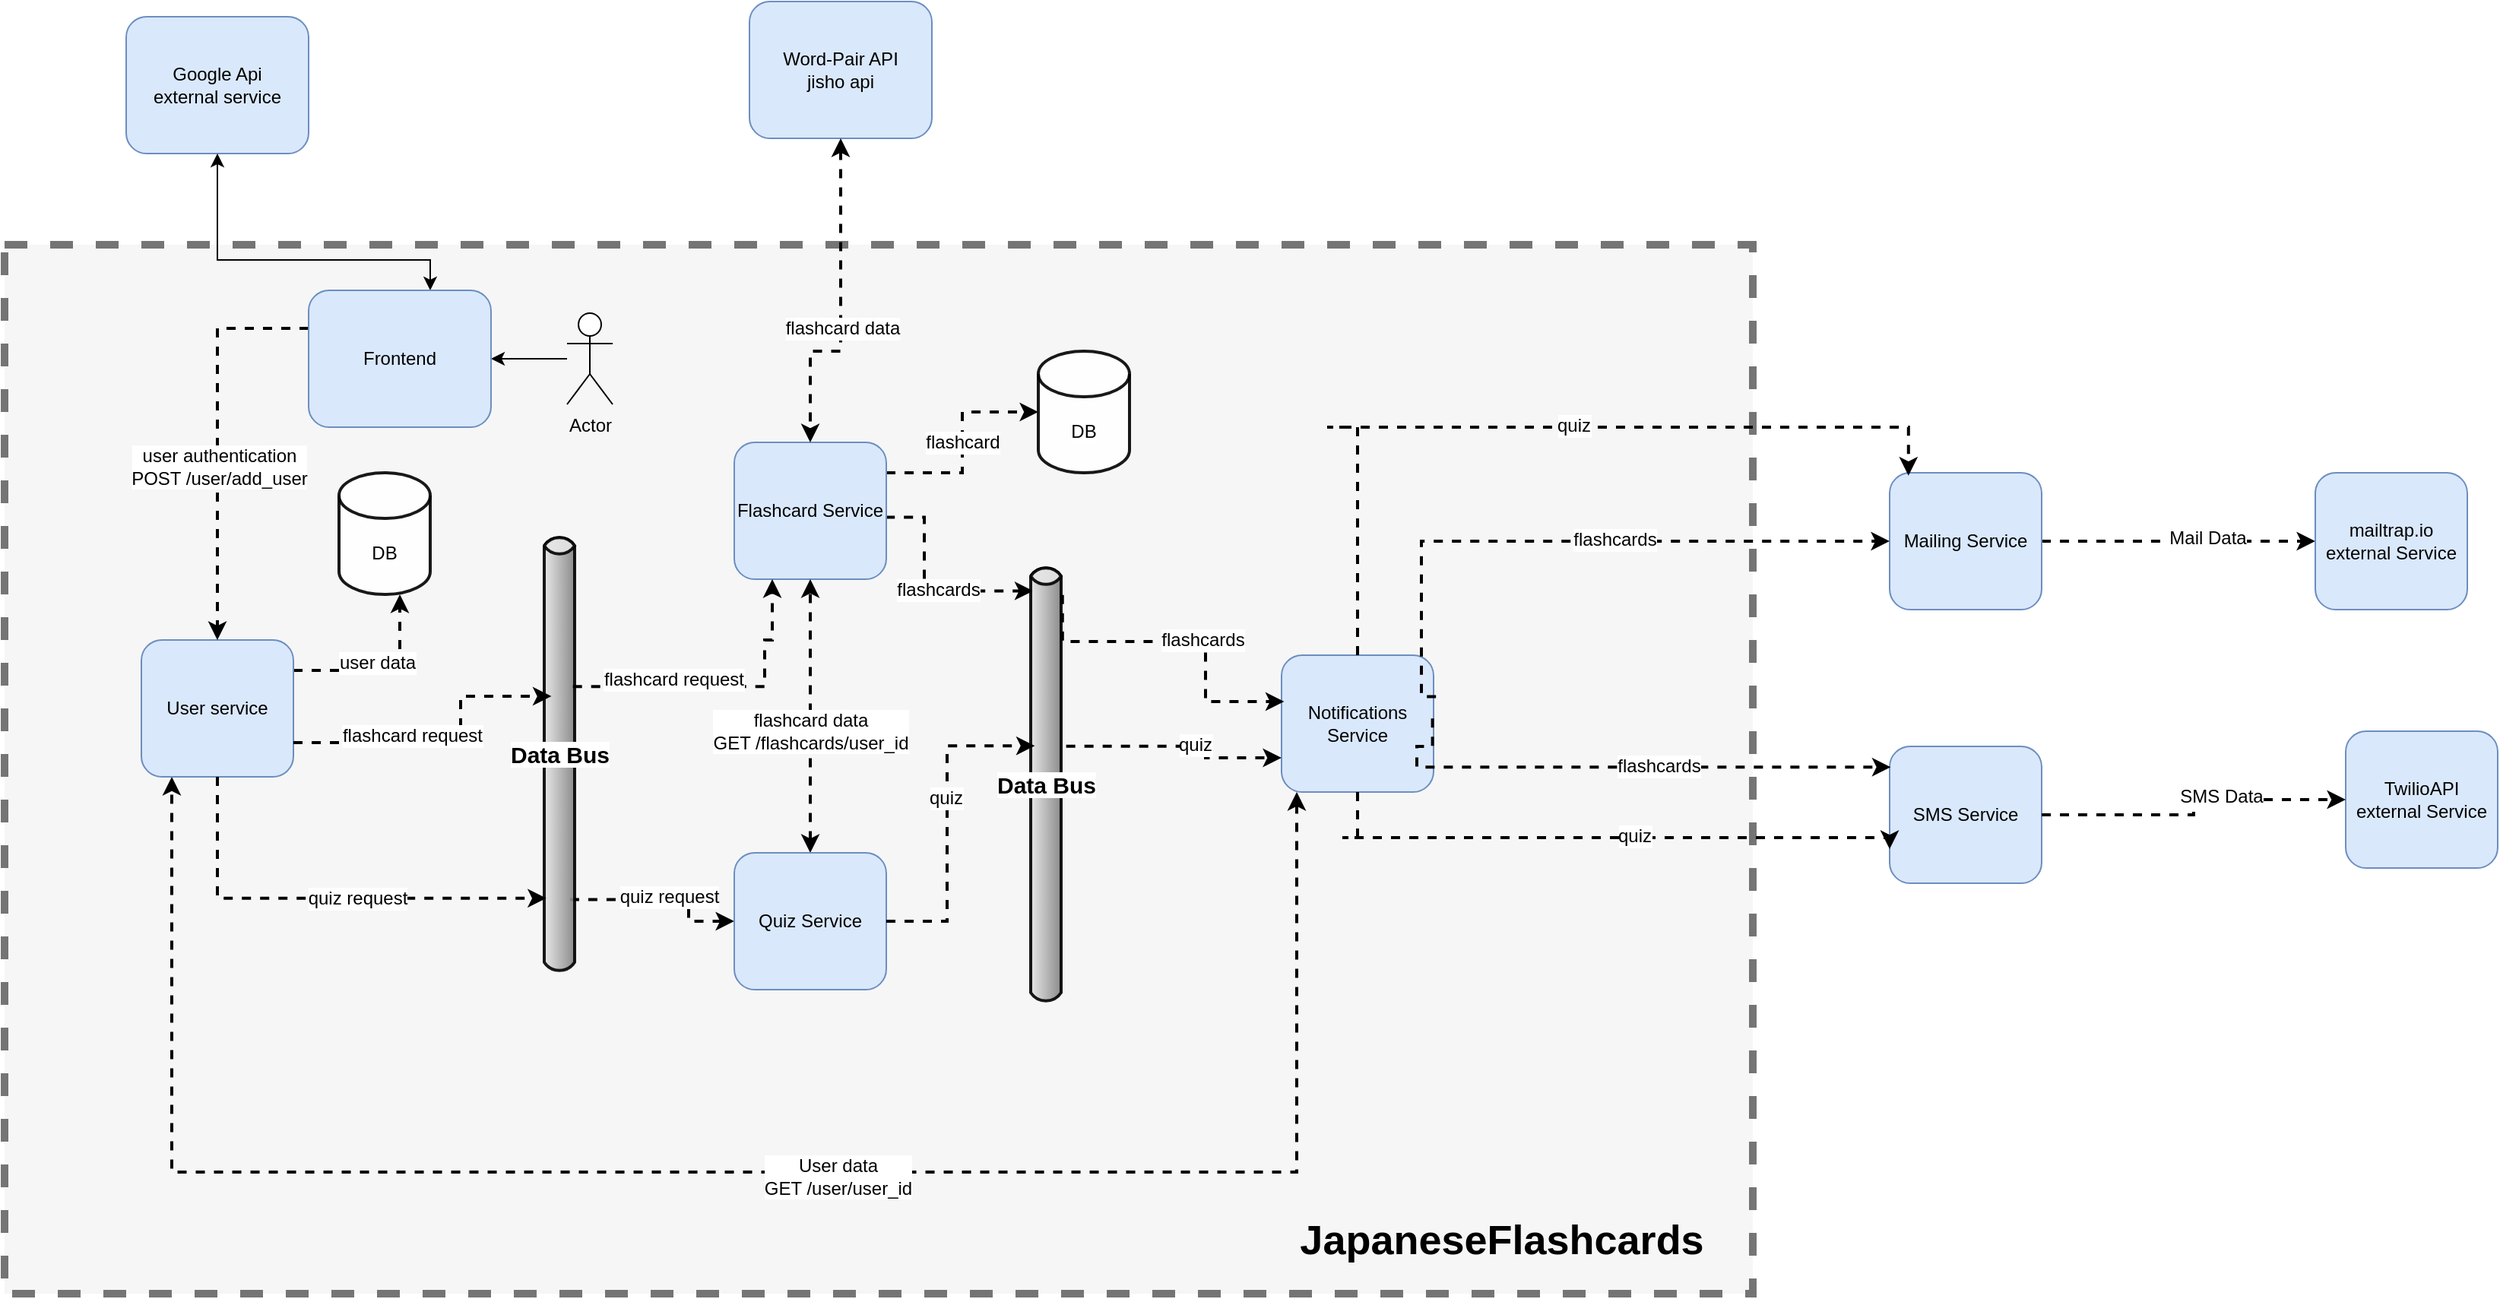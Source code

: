 <mxfile version="21.2.9" type="github">
  <diagram name="Strona-1" id="qNx4Vo9OEQgFnjw6Yuvv">
    <mxGraphModel dx="2227" dy="1901" grid="1" gridSize="10" guides="1" tooltips="1" connect="1" arrows="1" fold="1" page="1" pageScale="1" pageWidth="827" pageHeight="1169" math="0" shadow="0">
      <root>
        <mxCell id="0" />
        <mxCell id="1" parent="0" />
        <mxCell id="8A6HDWLpWTsLfJZ5176h-63" value="" style="rounded=0;whiteSpace=wrap;html=1;labelBackgroundColor=#FFFFFF;labelBorderColor=none;strokeWidth=5;fontSize=12;opacity=90;dashed=1;fillColor=#f5f5f5;fontColor=#333333;strokeColor=#666666;" parent="1" vertex="1">
          <mxGeometry x="-240" y="20" width="1150" height="690" as="geometry" />
        </mxCell>
        <mxCell id="1Hv8KscxXUp_irzJuSxH-4" style="edgeStyle=orthogonalEdgeStyle;rounded=0;orthogonalLoop=1;jettySize=auto;html=1;dashed=1;strokeWidth=2;exitX=0.996;exitY=0.547;exitDx=0;exitDy=0;exitPerimeter=0;entryX=0.936;entryY=0.426;entryDx=0;entryDy=0;entryPerimeter=0;" parent="1" source="8A6HDWLpWTsLfJZ5176h-1" target="8A6HDWLpWTsLfJZ5176h-25" edge="1">
          <mxGeometry relative="1" as="geometry">
            <mxPoint x="260" y="310" as="sourcePoint" />
            <mxPoint x="414" y="315" as="targetPoint" />
          </mxGeometry>
        </mxCell>
        <mxCell id="8A6HDWLpWTsLfJZ5176h-28" value="flashcards" style="edgeLabel;html=1;align=center;verticalAlign=middle;resizable=0;points=[];fontSize=12;" parent="1Hv8KscxXUp_irzJuSxH-4" vertex="1" connectable="0">
          <mxGeometry x="0.135" y="1" relative="1" as="geometry">
            <mxPoint as="offset" />
          </mxGeometry>
        </mxCell>
        <mxCell id="8A6HDWLpWTsLfJZ5176h-94" value="flashcard" style="edgeStyle=orthogonalEdgeStyle;rounded=0;orthogonalLoop=1;jettySize=auto;html=1;dashed=1;strokeWidth=2;fontSize=12;fontColor=#000000;startArrow=none;startFill=0;endArrow=classic;endFill=1;" parent="1" source="8A6HDWLpWTsLfJZ5176h-1" target="8A6HDWLpWTsLfJZ5176h-93" edge="1">
          <mxGeometry relative="1" as="geometry">
            <Array as="points">
              <mxPoint x="390" y="170" />
              <mxPoint x="390" y="130" />
            </Array>
          </mxGeometry>
        </mxCell>
        <mxCell id="8A6HDWLpWTsLfJZ5176h-1" value="Flashcard Service" style="rounded=1;whiteSpace=wrap;html=1;strokeWidth=1;fillColor=#dae8fc;strokeColor=#6c8ebf;" parent="1" vertex="1">
          <mxGeometry x="240" y="150" width="100" height="90" as="geometry" />
        </mxCell>
        <mxCell id="8A6HDWLpWTsLfJZ5176h-91" style="edgeStyle=orthogonalEdgeStyle;rounded=0;orthogonalLoop=1;jettySize=auto;html=1;dashed=1;strokeWidth=2;fontSize=12;fontColor=#000000;startArrow=classic;startFill=1;endArrow=classic;endFill=1;" parent="1" source="8A6HDWLpWTsLfJZ5176h-3" target="8A6HDWLpWTsLfJZ5176h-41" edge="1">
          <mxGeometry relative="1" as="geometry">
            <Array as="points">
              <mxPoint x="610" y="630" />
              <mxPoint x="-130" y="630" />
            </Array>
          </mxGeometry>
        </mxCell>
        <mxCell id="8A6HDWLpWTsLfJZ5176h-92" value="User data&lt;br&gt;GET /user/user_id" style="edgeLabel;html=1;align=center;verticalAlign=middle;resizable=0;points=[];fontSize=12;fontColor=#000000;" parent="8A6HDWLpWTsLfJZ5176h-91" vertex="1" connectable="0">
          <mxGeometry x="-0.116" y="3" relative="1" as="geometry">
            <mxPoint as="offset" />
          </mxGeometry>
        </mxCell>
        <mxCell id="8A6HDWLpWTsLfJZ5176h-3" value="Notifications Service" style="rounded=1;whiteSpace=wrap;html=1;strokeWidth=1;fillColor=#dae8fc;strokeColor=#6c8ebf;" parent="1" vertex="1">
          <mxGeometry x="600" y="290" width="100" height="90" as="geometry" />
        </mxCell>
        <mxCell id="8A6HDWLpWTsLfJZ5176h-25" value="&lt;b&gt;&lt;font style=&quot;background-color: rgb(255, 255, 255); font-size: 15px;&quot;&gt;Data Bus&lt;/font&gt;&lt;/b&gt;" style="strokeWidth=2;strokeColor=#000000;dashed=0;align=center;html=1;fontSize=8;shape=mxgraph.eip.messageChannel;direction=north;labelBorderColor=none;labelBackgroundColor=none;gradientColor=none;perimeterSpacing=1;opacity=90;" parent="1" vertex="1">
          <mxGeometry x="390" y="230" width="110" height="290" as="geometry" />
        </mxCell>
        <mxCell id="8A6HDWLpWTsLfJZ5176h-29" style="edgeStyle=orthogonalEdgeStyle;rounded=0;orthogonalLoop=1;jettySize=auto;html=1;dashed=1;strokeWidth=2;exitX=0.927;exitY=0.597;exitDx=0;exitDy=0;exitPerimeter=0;entryX=0.017;entryY=0.339;entryDx=0;entryDy=0;entryPerimeter=0;" parent="1" source="8A6HDWLpWTsLfJZ5176h-25" target="8A6HDWLpWTsLfJZ5176h-3" edge="1">
          <mxGeometry relative="1" as="geometry">
            <mxPoint x="470" y="288" as="sourcePoint" />
            <mxPoint x="629" y="290" as="targetPoint" />
            <Array as="points">
              <mxPoint x="456" y="281" />
              <mxPoint x="550" y="281" />
              <mxPoint x="550" y="321" />
            </Array>
          </mxGeometry>
        </mxCell>
        <mxCell id="8A6HDWLpWTsLfJZ5176h-30" value="flashcards" style="edgeLabel;html=1;align=center;verticalAlign=middle;resizable=0;points=[];fontSize=12;" parent="8A6HDWLpWTsLfJZ5176h-29" vertex="1" connectable="0">
          <mxGeometry x="0.135" y="1" relative="1" as="geometry">
            <mxPoint as="offset" />
          </mxGeometry>
        </mxCell>
        <mxCell id="8A6HDWLpWTsLfJZ5176h-64" style="edgeStyle=orthogonalEdgeStyle;rounded=0;orthogonalLoop=1;jettySize=auto;html=1;dashed=1;strokeWidth=2;fontSize=12;fontColor=#000000;startArrow=none;startFill=0;" parent="1" source="8A6HDWLpWTsLfJZ5176h-32" target="8A6HDWLpWTsLfJZ5176h-62" edge="1">
          <mxGeometry relative="1" as="geometry" />
        </mxCell>
        <mxCell id="8A6HDWLpWTsLfJZ5176h-65" value="Mail Data" style="edgeLabel;html=1;align=center;verticalAlign=middle;resizable=0;points=[];fontSize=12;fontColor=#000000;" parent="8A6HDWLpWTsLfJZ5176h-64" vertex="1" connectable="0">
          <mxGeometry x="0.212" y="2" relative="1" as="geometry">
            <mxPoint as="offset" />
          </mxGeometry>
        </mxCell>
        <mxCell id="8A6HDWLpWTsLfJZ5176h-32" value="Mailing Service" style="rounded=1;whiteSpace=wrap;html=1;strokeWidth=1;fillColor=#dae8fc;strokeColor=#6c8ebf;" parent="1" vertex="1">
          <mxGeometry x="1000" y="170" width="100" height="90" as="geometry" />
        </mxCell>
        <mxCell id="8A6HDWLpWTsLfJZ5176h-33" value="SMS Service" style="rounded=1;whiteSpace=wrap;html=1;strokeWidth=1;fillColor=#dae8fc;strokeColor=#6c8ebf;" parent="1" vertex="1">
          <mxGeometry x="1000" y="350" width="100" height="90" as="geometry" />
        </mxCell>
        <mxCell id="8A6HDWLpWTsLfJZ5176h-35" style="edgeStyle=orthogonalEdgeStyle;rounded=0;orthogonalLoop=1;jettySize=auto;html=1;dashed=1;strokeWidth=2;entryX=0;entryY=0.5;entryDx=0;entryDy=0;exitX=1.016;exitY=0.303;exitDx=0;exitDy=0;exitPerimeter=0;" parent="1" source="8A6HDWLpWTsLfJZ5176h-3" target="8A6HDWLpWTsLfJZ5176h-32" edge="1">
          <mxGeometry relative="1" as="geometry">
            <mxPoint x="680" y="288" as="sourcePoint" />
            <mxPoint x="819.97" y="290" as="targetPoint" />
            <Array as="points">
              <mxPoint x="692" y="215" />
            </Array>
          </mxGeometry>
        </mxCell>
        <mxCell id="8A6HDWLpWTsLfJZ5176h-36" value="flashcards" style="edgeLabel;html=1;align=center;verticalAlign=middle;resizable=0;points=[];fontSize=12;" parent="8A6HDWLpWTsLfJZ5176h-35" vertex="1" connectable="0">
          <mxGeometry x="0.135" y="1" relative="1" as="geometry">
            <mxPoint as="offset" />
          </mxGeometry>
        </mxCell>
        <mxCell id="8A6HDWLpWTsLfJZ5176h-38" style="edgeStyle=orthogonalEdgeStyle;rounded=0;orthogonalLoop=1;jettySize=auto;html=1;dashed=1;strokeWidth=2;entryX=0.007;entryY=0.151;entryDx=0;entryDy=0;exitX=0.993;exitY=0.462;exitDx=0;exitDy=0;exitPerimeter=0;entryPerimeter=0;" parent="1" source="8A6HDWLpWTsLfJZ5176h-3" target="8A6HDWLpWTsLfJZ5176h-33" edge="1">
          <mxGeometry relative="1" as="geometry">
            <mxPoint x="692" y="327" as="sourcePoint" />
            <mxPoint x="830" y="235" as="targetPoint" />
            <Array as="points">
              <mxPoint x="699" y="350" />
              <mxPoint x="689" y="350" />
              <mxPoint x="689" y="364" />
            </Array>
          </mxGeometry>
        </mxCell>
        <mxCell id="8A6HDWLpWTsLfJZ5176h-39" value="flashcards" style="edgeLabel;html=1;align=center;verticalAlign=middle;resizable=0;points=[];fontSize=12;" parent="8A6HDWLpWTsLfJZ5176h-38" vertex="1" connectable="0">
          <mxGeometry x="0.135" y="1" relative="1" as="geometry">
            <mxPoint as="offset" />
          </mxGeometry>
        </mxCell>
        <mxCell id="8A6HDWLpWTsLfJZ5176h-74" style="edgeStyle=orthogonalEdgeStyle;rounded=0;orthogonalLoop=1;jettySize=auto;html=1;dashed=1;strokeWidth=2;fontSize=12;fontColor=#000000;startArrow=none;startFill=0;" parent="1" source="8A6HDWLpWTsLfJZ5176h-41" target="8A6HDWLpWTsLfJZ5176h-73" edge="1">
          <mxGeometry relative="1" as="geometry">
            <Array as="points">
              <mxPoint x="20" y="300" />
            </Array>
          </mxGeometry>
        </mxCell>
        <mxCell id="8A6HDWLpWTsLfJZ5176h-75" value="user data" style="edgeLabel;html=1;align=center;verticalAlign=middle;resizable=0;points=[];fontSize=12;fontColor=#000000;" parent="8A6HDWLpWTsLfJZ5176h-74" vertex="1" connectable="0">
          <mxGeometry x="-0.433" y="5" relative="1" as="geometry">
            <mxPoint x="21" as="offset" />
          </mxGeometry>
        </mxCell>
        <mxCell id="8A6HDWLpWTsLfJZ5176h-41" value="User service" style="rounded=1;whiteSpace=wrap;html=1;strokeWidth=1;fillColor=#dae8fc;strokeColor=#6c8ebf;" parent="1" vertex="1">
          <mxGeometry x="-150" y="280" width="100" height="90" as="geometry" />
        </mxCell>
        <mxCell id="8A6HDWLpWTsLfJZ5176h-89" style="edgeStyle=orthogonalEdgeStyle;rounded=0;orthogonalLoop=1;jettySize=auto;html=1;entryX=0.172;entryY=0.561;entryDx=0;entryDy=0;entryPerimeter=0;dashed=1;strokeWidth=2;fontSize=12;fontColor=#000000;startArrow=classic;startFill=1;endArrow=none;endFill=0;" parent="1" source="8A6HDWLpWTsLfJZ5176h-47" target="8A6HDWLpWTsLfJZ5176h-79" edge="1">
          <mxGeometry relative="1" as="geometry" />
        </mxCell>
        <mxCell id="8A6HDWLpWTsLfJZ5176h-90" value="quiz request" style="edgeLabel;html=1;align=center;verticalAlign=middle;resizable=0;points=[];fontSize=12;fontColor=#000000;" parent="8A6HDWLpWTsLfJZ5176h-89" vertex="1" connectable="0">
          <mxGeometry x="-0.059" y="-2" relative="1" as="geometry">
            <mxPoint as="offset" />
          </mxGeometry>
        </mxCell>
        <mxCell id="8A6HDWLpWTsLfJZ5176h-96" style="edgeStyle=orthogonalEdgeStyle;rounded=0;orthogonalLoop=1;jettySize=auto;html=1;dashed=1;strokeWidth=2;fontSize=12;fontColor=#000000;startArrow=classic;startFill=1;endArrow=classic;endFill=1;" parent="1" source="8A6HDWLpWTsLfJZ5176h-47" target="8A6HDWLpWTsLfJZ5176h-1" edge="1">
          <mxGeometry relative="1" as="geometry" />
        </mxCell>
        <mxCell id="8A6HDWLpWTsLfJZ5176h-97" value="flashcard data&lt;br&gt;GET /flashcards/user_id" style="edgeLabel;html=1;align=center;verticalAlign=middle;resizable=0;points=[];fontSize=12;fontColor=#000000;" parent="8A6HDWLpWTsLfJZ5176h-96" vertex="1" connectable="0">
          <mxGeometry x="0.2" y="-1" relative="1" as="geometry">
            <mxPoint x="-1" y="28" as="offset" />
          </mxGeometry>
        </mxCell>
        <mxCell id="8A6HDWLpWTsLfJZ5176h-47" value="Quiz Service" style="rounded=1;whiteSpace=wrap;html=1;strokeWidth=1;fillColor=#dae8fc;strokeColor=#6c8ebf;" parent="1" vertex="1">
          <mxGeometry x="240" y="420" width="100" height="90" as="geometry" />
        </mxCell>
        <mxCell id="8A6HDWLpWTsLfJZ5176h-48" style="edgeStyle=orthogonalEdgeStyle;rounded=0;orthogonalLoop=1;jettySize=auto;html=1;dashed=1;strokeWidth=2;exitX=1;exitY=0.5;exitDx=0;exitDy=0;entryX=0.587;entryY=0.435;entryDx=0;entryDy=0;entryPerimeter=0;" parent="1" source="8A6HDWLpWTsLfJZ5176h-47" target="8A6HDWLpWTsLfJZ5176h-25" edge="1">
          <mxGeometry relative="1" as="geometry">
            <mxPoint x="320" y="401.98" as="sourcePoint" />
            <mxPoint x="457" y="404.98" as="targetPoint" />
            <Array as="points">
              <mxPoint x="380" y="465" />
              <mxPoint x="380" y="350" />
            </Array>
          </mxGeometry>
        </mxCell>
        <mxCell id="8A6HDWLpWTsLfJZ5176h-49" value="quiz" style="edgeLabel;html=1;align=center;verticalAlign=middle;resizable=0;points=[];fontSize=12;" parent="8A6HDWLpWTsLfJZ5176h-48" vertex="1" connectable="0">
          <mxGeometry x="0.135" y="1" relative="1" as="geometry">
            <mxPoint as="offset" />
          </mxGeometry>
        </mxCell>
        <mxCell id="8A6HDWLpWTsLfJZ5176h-54" style="edgeStyle=orthogonalEdgeStyle;rounded=0;orthogonalLoop=1;jettySize=auto;html=1;dashed=1;strokeWidth=2;entryX=0;entryY=0.75;entryDx=0;entryDy=0;exitX=0.586;exitY=0.619;exitDx=0;exitDy=0;exitPerimeter=0;" parent="1" source="8A6HDWLpWTsLfJZ5176h-25" target="8A6HDWLpWTsLfJZ5176h-3" edge="1">
          <mxGeometry relative="1" as="geometry">
            <mxPoint x="310" y="395" as="sourcePoint" />
            <mxPoint x="443" y="347" as="targetPoint" />
            <Array as="points" />
          </mxGeometry>
        </mxCell>
        <mxCell id="8A6HDWLpWTsLfJZ5176h-55" value="quiz" style="edgeLabel;html=1;align=center;verticalAlign=middle;resizable=0;points=[];fontSize=12;" parent="8A6HDWLpWTsLfJZ5176h-54" vertex="1" connectable="0">
          <mxGeometry x="0.135" y="1" relative="1" as="geometry">
            <mxPoint as="offset" />
          </mxGeometry>
        </mxCell>
        <mxCell id="8A6HDWLpWTsLfJZ5176h-57" style="edgeStyle=orthogonalEdgeStyle;rounded=0;orthogonalLoop=1;jettySize=auto;html=1;dashed=1;strokeWidth=2;entryX=0.124;entryY=0.021;entryDx=0;entryDy=0;exitX=0.5;exitY=0;exitDx=0;exitDy=0;entryPerimeter=0;" parent="1" source="8A6HDWLpWTsLfJZ5176h-3" target="8A6HDWLpWTsLfJZ5176h-32" edge="1">
          <mxGeometry relative="1" as="geometry">
            <mxPoint x="630" y="180" as="sourcePoint" />
            <mxPoint x="758" y="128" as="targetPoint" />
            <Array as="points">
              <mxPoint x="630" y="140" />
              <mxPoint x="872" y="140" />
            </Array>
          </mxGeometry>
        </mxCell>
        <mxCell id="8A6HDWLpWTsLfJZ5176h-58" value="quiz" style="edgeLabel;html=1;align=center;verticalAlign=middle;resizable=0;points=[];fontSize=12;" parent="8A6HDWLpWTsLfJZ5176h-57" vertex="1" connectable="0">
          <mxGeometry x="0.135" y="1" relative="1" as="geometry">
            <mxPoint as="offset" />
          </mxGeometry>
        </mxCell>
        <mxCell id="8A6HDWLpWTsLfJZ5176h-59" style="edgeStyle=orthogonalEdgeStyle;rounded=0;orthogonalLoop=1;jettySize=auto;html=1;dashed=1;strokeWidth=2;exitX=0.5;exitY=1;exitDx=0;exitDy=0;entryX=0;entryY=0.75;entryDx=0;entryDy=0;" parent="1" source="8A6HDWLpWTsLfJZ5176h-3" target="8A6HDWLpWTsLfJZ5176h-33" edge="1">
          <mxGeometry relative="1" as="geometry">
            <mxPoint x="610" y="468" as="sourcePoint" />
            <mxPoint x="802" y="400" as="targetPoint" />
            <Array as="points">
              <mxPoint x="640" y="410" />
              <mxPoint x="880" y="410" />
            </Array>
          </mxGeometry>
        </mxCell>
        <mxCell id="8A6HDWLpWTsLfJZ5176h-60" value="quiz" style="edgeLabel;html=1;align=center;verticalAlign=middle;resizable=0;points=[];fontSize=12;" parent="8A6HDWLpWTsLfJZ5176h-59" vertex="1" connectable="0">
          <mxGeometry x="0.135" y="1" relative="1" as="geometry">
            <mxPoint as="offset" />
          </mxGeometry>
        </mxCell>
        <mxCell id="8A6HDWLpWTsLfJZ5176h-62" value="mailtrap.io external Service" style="rounded=1;whiteSpace=wrap;html=1;strokeWidth=1;fillColor=#dae8fc;strokeColor=#6c8ebf;" parent="1" vertex="1">
          <mxGeometry x="1280" y="170" width="100" height="90" as="geometry" />
        </mxCell>
        <mxCell id="8A6HDWLpWTsLfJZ5176h-66" value="TwilioAPI &lt;br&gt;external Service" style="rounded=1;whiteSpace=wrap;html=1;strokeWidth=1;fillColor=#dae8fc;strokeColor=#6c8ebf;" parent="1" vertex="1">
          <mxGeometry x="1300" y="340" width="100" height="90" as="geometry" />
        </mxCell>
        <mxCell id="8A6HDWLpWTsLfJZ5176h-67" style="edgeStyle=orthogonalEdgeStyle;rounded=0;orthogonalLoop=1;jettySize=auto;html=1;dashed=1;strokeWidth=2;fontSize=12;fontColor=#000000;startArrow=none;startFill=0;exitX=1;exitY=0.5;exitDx=0;exitDy=0;" parent="1" source="8A6HDWLpWTsLfJZ5176h-33" target="8A6HDWLpWTsLfJZ5176h-66" edge="1">
          <mxGeometry relative="1" as="geometry">
            <mxPoint x="970" y="380" as="sourcePoint" />
            <mxPoint x="1290" y="380" as="targetPoint" />
          </mxGeometry>
        </mxCell>
        <mxCell id="8A6HDWLpWTsLfJZ5176h-68" value="SMS Data" style="edgeLabel;html=1;align=center;verticalAlign=middle;resizable=0;points=[];fontSize=12;fontColor=#000000;" parent="8A6HDWLpWTsLfJZ5176h-67" vertex="1" connectable="0">
          <mxGeometry x="0.212" y="2" relative="1" as="geometry">
            <mxPoint as="offset" />
          </mxGeometry>
        </mxCell>
        <mxCell id="8A6HDWLpWTsLfJZ5176h-70" value="&lt;div&gt;Word-Pair API&lt;/div&gt;&lt;div&gt;jisho api&lt;/div&gt;" style="rounded=1;whiteSpace=wrap;html=1;strokeWidth=1;fillColor=#dae8fc;strokeColor=#6c8ebf;" parent="1" vertex="1">
          <mxGeometry x="250" y="-140" width="120" height="90" as="geometry" />
        </mxCell>
        <mxCell id="8A6HDWLpWTsLfJZ5176h-71" style="edgeStyle=orthogonalEdgeStyle;rounded=0;orthogonalLoop=1;jettySize=auto;html=1;dashed=1;strokeWidth=2;startArrow=classic;startFill=1;entryX=0.5;entryY=0;entryDx=0;entryDy=0;exitX=0.5;exitY=1;exitDx=0;exitDy=0;" parent="1" source="8A6HDWLpWTsLfJZ5176h-70" target="8A6HDWLpWTsLfJZ5176h-1" edge="1">
          <mxGeometry relative="1" as="geometry">
            <mxPoint x="380" y="90" as="sourcePoint" />
            <mxPoint x="120" y="130" as="targetPoint" />
            <Array as="points">
              <mxPoint x="310" y="-20" />
              <mxPoint x="310" y="90" />
              <mxPoint x="290" y="90" />
            </Array>
          </mxGeometry>
        </mxCell>
        <mxCell id="8A6HDWLpWTsLfJZ5176h-72" value="flashcard data" style="edgeLabel;html=1;align=center;verticalAlign=middle;resizable=0;points=[];fontSize=12;" parent="8A6HDWLpWTsLfJZ5176h-71" vertex="1" connectable="0">
          <mxGeometry x="0.135" y="1" relative="1" as="geometry">
            <mxPoint as="offset" />
          </mxGeometry>
        </mxCell>
        <mxCell id="8A6HDWLpWTsLfJZ5176h-73" value="DB" style="shape=cylinder3;whiteSpace=wrap;html=1;boundedLbl=1;backgroundOutline=1;size=15;labelBackgroundColor=#FFFFFF;labelBorderColor=none;strokeWidth=2;fontSize=12;fontColor=#000000;gradientColor=none;opacity=90;" parent="1" vertex="1">
          <mxGeometry x="-20" y="170" width="60" height="80" as="geometry" />
        </mxCell>
        <mxCell id="8A6HDWLpWTsLfJZ5176h-76" value="&lt;div&gt;Google Api&lt;br&gt;external service&lt;/div&gt;" style="rounded=1;whiteSpace=wrap;html=1;strokeWidth=1;fillColor=#dae8fc;strokeColor=#6c8ebf;" parent="1" vertex="1">
          <mxGeometry x="-160" y="-130" width="120" height="90" as="geometry" />
        </mxCell>
        <mxCell id="8A6HDWLpWTsLfJZ5176h-77" style="edgeStyle=orthogonalEdgeStyle;rounded=0;orthogonalLoop=1;jettySize=auto;html=1;dashed=1;strokeWidth=2;startArrow=none;startFill=0;endArrow=classic;endFill=1;" parent="1" source="fGdrOVEk6rdxVdzdjZIe-6" target="8A6HDWLpWTsLfJZ5176h-41" edge="1">
          <mxGeometry relative="1" as="geometry">
            <mxPoint x="-40" y="-50" as="sourcePoint" />
            <mxPoint x="-90" y="280" as="targetPoint" />
            <Array as="points">
              <mxPoint x="-100" y="75" />
            </Array>
          </mxGeometry>
        </mxCell>
        <mxCell id="8A6HDWLpWTsLfJZ5176h-78" value="user authentication&lt;br&gt;POST /user/add_user" style="edgeLabel;html=1;align=center;verticalAlign=middle;resizable=0;points=[];fontSize=12;" parent="8A6HDWLpWTsLfJZ5176h-77" vertex="1" connectable="0">
          <mxGeometry x="0.135" y="1" relative="1" as="geometry">
            <mxPoint as="offset" />
          </mxGeometry>
        </mxCell>
        <mxCell id="8A6HDWLpWTsLfJZ5176h-79" value="&lt;b&gt;&lt;font style=&quot;background-color: rgb(255, 255, 255); font-size: 15px;&quot;&gt;Data Bus&lt;/font&gt;&lt;/b&gt;" style="strokeWidth=2;strokeColor=#000000;dashed=0;align=center;html=1;fontSize=8;shape=mxgraph.eip.messageChannel;direction=north;labelBorderColor=none;labelBackgroundColor=none;gradientColor=none;perimeterSpacing=1;opacity=90;" parent="1" vertex="1">
          <mxGeometry x="70" y="210" width="110" height="290" as="geometry" />
        </mxCell>
        <mxCell id="8A6HDWLpWTsLfJZ5176h-80" style="edgeStyle=orthogonalEdgeStyle;rounded=0;orthogonalLoop=1;jettySize=auto;html=1;dashed=1;strokeWidth=2;fontSize=12;fontColor=#000000;startArrow=none;startFill=0;exitX=1;exitY=0.75;exitDx=0;exitDy=0;entryX=0.63;entryY=0.453;entryDx=0;entryDy=0;entryPerimeter=0;" parent="1" source="8A6HDWLpWTsLfJZ5176h-41" target="8A6HDWLpWTsLfJZ5176h-79" edge="1">
          <mxGeometry relative="1" as="geometry">
            <mxPoint x="-40" y="335" as="sourcePoint" />
            <mxPoint x="50" y="347" as="targetPoint" />
            <Array as="points">
              <mxPoint x="60" y="347" />
              <mxPoint x="60" y="317" />
            </Array>
          </mxGeometry>
        </mxCell>
        <mxCell id="8A6HDWLpWTsLfJZ5176h-81" value="flashcard request" style="edgeLabel;html=1;align=center;verticalAlign=middle;resizable=0;points=[];fontSize=12;fontColor=#000000;" parent="8A6HDWLpWTsLfJZ5176h-80" vertex="1" connectable="0">
          <mxGeometry x="-0.433" y="5" relative="1" as="geometry">
            <mxPoint x="21" as="offset" />
          </mxGeometry>
        </mxCell>
        <mxCell id="8A6HDWLpWTsLfJZ5176h-83" style="edgeStyle=orthogonalEdgeStyle;rounded=0;orthogonalLoop=1;jettySize=auto;html=1;dashed=1;strokeWidth=2;fontSize=12;fontColor=#000000;startArrow=none;startFill=0;exitX=0.652;exitY=0.579;exitDx=0;exitDy=0;entryX=0.25;entryY=1;entryDx=0;entryDy=0;exitPerimeter=0;" parent="1" source="8A6HDWLpWTsLfJZ5176h-79" target="8A6HDWLpWTsLfJZ5176h-1" edge="1">
          <mxGeometry relative="1" as="geometry">
            <mxPoint x="160" y="311" as="sourcePoint" />
            <mxPoint x="330" y="280" as="targetPoint" />
            <Array as="points">
              <mxPoint x="260" y="311" />
              <mxPoint x="260" y="280" />
              <mxPoint x="265" y="280" />
            </Array>
          </mxGeometry>
        </mxCell>
        <mxCell id="8A6HDWLpWTsLfJZ5176h-84" value="flashcard request" style="edgeLabel;html=1;align=center;verticalAlign=middle;resizable=0;points=[];fontSize=12;fontColor=#000000;" parent="8A6HDWLpWTsLfJZ5176h-83" vertex="1" connectable="0">
          <mxGeometry x="-0.433" y="5" relative="1" as="geometry">
            <mxPoint x="9" as="offset" />
          </mxGeometry>
        </mxCell>
        <mxCell id="8A6HDWLpWTsLfJZ5176h-85" style="edgeStyle=orthogonalEdgeStyle;rounded=0;orthogonalLoop=1;jettySize=auto;html=1;dashed=1;strokeWidth=2;fontSize=12;fontColor=#000000;startArrow=none;startFill=0;entryX=0.175;entryY=0.423;entryDx=0;entryDy=0;entryPerimeter=0;" parent="1" source="8A6HDWLpWTsLfJZ5176h-41" target="8A6HDWLpWTsLfJZ5176h-79" edge="1">
          <mxGeometry relative="1" as="geometry">
            <mxPoint x="-65" y="441" as="sourcePoint" />
            <mxPoint x="105" y="410" as="targetPoint" />
            <Array as="points">
              <mxPoint x="-100" y="450" />
            </Array>
          </mxGeometry>
        </mxCell>
        <mxCell id="8A6HDWLpWTsLfJZ5176h-86" value="quiz request" style="edgeLabel;html=1;align=center;verticalAlign=middle;resizable=0;points=[];fontSize=12;fontColor=#000000;" parent="8A6HDWLpWTsLfJZ5176h-85" vertex="1" connectable="0">
          <mxGeometry x="-0.433" y="5" relative="1" as="geometry">
            <mxPoint x="88" y="5" as="offset" />
          </mxGeometry>
        </mxCell>
        <mxCell id="8A6HDWLpWTsLfJZ5176h-93" value="DB" style="shape=cylinder3;whiteSpace=wrap;html=1;boundedLbl=1;backgroundOutline=1;size=15;labelBackgroundColor=#FFFFFF;labelBorderColor=none;strokeWidth=2;fontSize=12;fontColor=#000000;gradientColor=none;opacity=90;" parent="1" vertex="1">
          <mxGeometry x="440" y="90" width="60" height="80" as="geometry" />
        </mxCell>
        <mxCell id="8A6HDWLpWTsLfJZ5176h-99" value="&lt;font style=&quot;font-size: 27px;&quot;&gt;&lt;b&gt;JapaneseFlashcards&lt;/b&gt;&lt;/font&gt;" style="text;html=1;strokeColor=none;fillColor=none;align=center;verticalAlign=middle;whiteSpace=wrap;rounded=0;fontSize=12;fontColor=#000000;" parent="1" vertex="1">
          <mxGeometry x="600" y="650" width="290" height="50" as="geometry" />
        </mxCell>
        <mxCell id="fGdrOVEk6rdxVdzdjZIe-10" style="edgeStyle=orthogonalEdgeStyle;rounded=0;orthogonalLoop=1;jettySize=auto;html=1;" edge="1" parent="1" source="fGdrOVEk6rdxVdzdjZIe-3" target="fGdrOVEk6rdxVdzdjZIe-6">
          <mxGeometry relative="1" as="geometry" />
        </mxCell>
        <mxCell id="fGdrOVEk6rdxVdzdjZIe-3" value="Actor" style="shape=umlActor;verticalLabelPosition=bottom;verticalAlign=top;html=1;outlineConnect=0;" vertex="1" parent="1">
          <mxGeometry x="130" y="65" width="30" height="60" as="geometry" />
        </mxCell>
        <mxCell id="fGdrOVEk6rdxVdzdjZIe-11" style="edgeStyle=orthogonalEdgeStyle;rounded=0;orthogonalLoop=1;jettySize=auto;html=1;startArrow=classic;startFill=1;" edge="1" parent="1" source="fGdrOVEk6rdxVdzdjZIe-6" target="8A6HDWLpWTsLfJZ5176h-76">
          <mxGeometry relative="1" as="geometry">
            <Array as="points">
              <mxPoint x="40" y="30" />
              <mxPoint x="-100" y="30" />
            </Array>
          </mxGeometry>
        </mxCell>
        <mxCell id="fGdrOVEk6rdxVdzdjZIe-6" value="&lt;div&gt;Frontend&lt;/div&gt;" style="rounded=1;whiteSpace=wrap;html=1;strokeWidth=1;fillColor=#dae8fc;strokeColor=#6c8ebf;" vertex="1" parent="1">
          <mxGeometry x="-40" y="50" width="120" height="90" as="geometry" />
        </mxCell>
      </root>
    </mxGraphModel>
  </diagram>
</mxfile>
